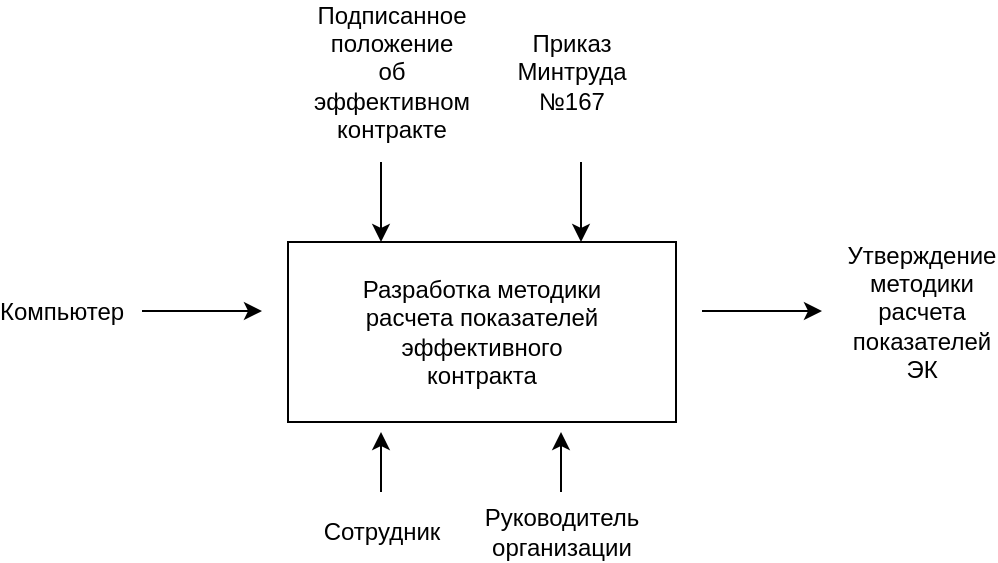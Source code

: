 <mxfile version="13.8.8" type="github">
  <diagram id="fcvStGzuVO2apcx9kuQm" name="Page-1">
    <mxGraphModel dx="998" dy="580" grid="1" gridSize="10" guides="1" tooltips="1" connect="1" arrows="1" fold="1" page="1" pageScale="1" pageWidth="827" pageHeight="1169" math="0" shadow="0">
      <root>
        <mxCell id="0" />
        <mxCell id="1" parent="0" />
        <mxCell id="8YMXuD0PcihgbSUsud45-1" value="" style="rounded=0;whiteSpace=wrap;html=1;" vertex="1" parent="1">
          <mxGeometry x="323" y="225" width="194" height="90" as="geometry" />
        </mxCell>
        <mxCell id="8YMXuD0PcihgbSUsud45-2" value="Разработка методики расчета показателей эффективного контракта" style="text;html=1;strokeColor=none;fillColor=none;align=center;verticalAlign=middle;whiteSpace=wrap;rounded=0;" vertex="1" parent="1">
          <mxGeometry x="355" y="235" width="130" height="70" as="geometry" />
        </mxCell>
        <mxCell id="8YMXuD0PcihgbSUsud45-3" value="Компьютер" style="text;html=1;strokeColor=none;fillColor=none;align=center;verticalAlign=middle;whiteSpace=wrap;rounded=0;" vertex="1" parent="1">
          <mxGeometry x="190" y="250" width="40" height="20" as="geometry" />
        </mxCell>
        <mxCell id="8YMXuD0PcihgbSUsud45-4" value="" style="endArrow=classic;html=1;" edge="1" parent="1">
          <mxGeometry width="50" height="50" relative="1" as="geometry">
            <mxPoint x="250" y="259.5" as="sourcePoint" />
            <mxPoint x="310" y="259.5" as="targetPoint" />
          </mxGeometry>
        </mxCell>
        <mxCell id="8YMXuD0PcihgbSUsud45-5" value="Подписанное положение об эффективном контракте" style="text;html=1;strokeColor=none;fillColor=none;align=center;verticalAlign=middle;whiteSpace=wrap;rounded=0;" vertex="1" parent="1">
          <mxGeometry x="355" y="130" width="40" height="20" as="geometry" />
        </mxCell>
        <mxCell id="8YMXuD0PcihgbSUsud45-6" value="Приказ Минтруда №167" style="text;html=1;strokeColor=none;fillColor=none;align=center;verticalAlign=middle;whiteSpace=wrap;rounded=0;" vertex="1" parent="1">
          <mxGeometry x="445" y="130" width="40" height="20" as="geometry" />
        </mxCell>
        <mxCell id="8YMXuD0PcihgbSUsud45-7" value="" style="endArrow=classic;html=1;" edge="1" parent="1">
          <mxGeometry width="50" height="50" relative="1" as="geometry">
            <mxPoint x="469.5" y="185" as="sourcePoint" />
            <mxPoint x="469.5" y="225" as="targetPoint" />
          </mxGeometry>
        </mxCell>
        <mxCell id="8YMXuD0PcihgbSUsud45-8" value="" style="endArrow=classic;html=1;" edge="1" parent="1">
          <mxGeometry width="50" height="50" relative="1" as="geometry">
            <mxPoint x="369.5" y="185" as="sourcePoint" />
            <mxPoint x="369.5" y="225" as="targetPoint" />
          </mxGeometry>
        </mxCell>
        <mxCell id="8YMXuD0PcihgbSUsud45-10" value="" style="endArrow=classic;html=1;" edge="1" parent="1">
          <mxGeometry width="50" height="50" relative="1" as="geometry">
            <mxPoint x="530" y="259.5" as="sourcePoint" />
            <mxPoint x="590" y="259.5" as="targetPoint" />
          </mxGeometry>
        </mxCell>
        <mxCell id="8YMXuD0PcihgbSUsud45-11" value="Утверждение методики расчета показателей ЭК" style="text;html=1;strokeColor=none;fillColor=none;align=center;verticalAlign=middle;whiteSpace=wrap;rounded=0;" vertex="1" parent="1">
          <mxGeometry x="620" y="250" width="40" height="20" as="geometry" />
        </mxCell>
        <mxCell id="8YMXuD0PcihgbSUsud45-12" value="Сотрудник" style="text;html=1;strokeColor=none;fillColor=none;align=center;verticalAlign=middle;whiteSpace=wrap;rounded=0;" vertex="1" parent="1">
          <mxGeometry x="350" y="360" width="40" height="20" as="geometry" />
        </mxCell>
        <mxCell id="8YMXuD0PcihgbSUsud45-13" value="" style="endArrow=classic;html=1;" edge="1" parent="1">
          <mxGeometry width="50" height="50" relative="1" as="geometry">
            <mxPoint x="369.5" y="350" as="sourcePoint" />
            <mxPoint x="369.5" y="320" as="targetPoint" />
          </mxGeometry>
        </mxCell>
        <mxCell id="8YMXuD0PcihgbSUsud45-14" value="Руководитель организации" style="text;html=1;strokeColor=none;fillColor=none;align=center;verticalAlign=middle;whiteSpace=wrap;rounded=0;" vertex="1" parent="1">
          <mxGeometry x="440" y="360" width="40" height="20" as="geometry" />
        </mxCell>
        <mxCell id="8YMXuD0PcihgbSUsud45-15" value="" style="endArrow=classic;html=1;" edge="1" parent="1">
          <mxGeometry width="50" height="50" relative="1" as="geometry">
            <mxPoint x="459.5" y="350" as="sourcePoint" />
            <mxPoint x="459.5" y="320" as="targetPoint" />
          </mxGeometry>
        </mxCell>
      </root>
    </mxGraphModel>
  </diagram>
</mxfile>
